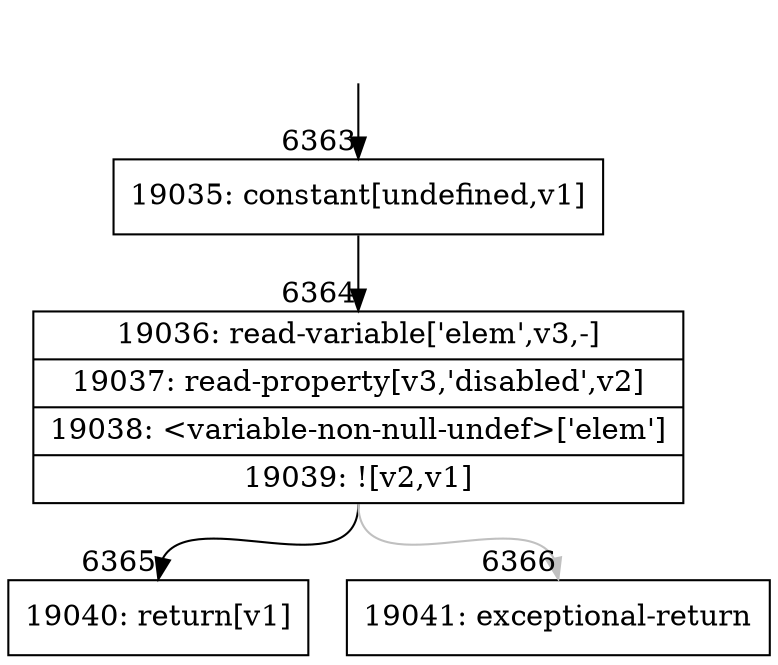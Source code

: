 digraph {
rankdir="TD"
BB_entry442[shape=none,label=""];
BB_entry442 -> BB6363 [tailport=s, headport=n, headlabel="    6363"]
BB6363 [shape=record label="{19035: constant[undefined,v1]}" ] 
BB6363 -> BB6364 [tailport=s, headport=n, headlabel="      6364"]
BB6364 [shape=record label="{19036: read-variable['elem',v3,-]|19037: read-property[v3,'disabled',v2]|19038: \<variable-non-null-undef\>['elem']|19039: ![v2,v1]}" ] 
BB6364 -> BB6365 [tailport=s, headport=n, headlabel="      6365"]
BB6364 -> BB6366 [tailport=s, headport=n, color=gray, headlabel="      6366"]
BB6365 [shape=record label="{19040: return[v1]}" ] 
BB6366 [shape=record label="{19041: exceptional-return}" ] 
//#$~ 9114
}
